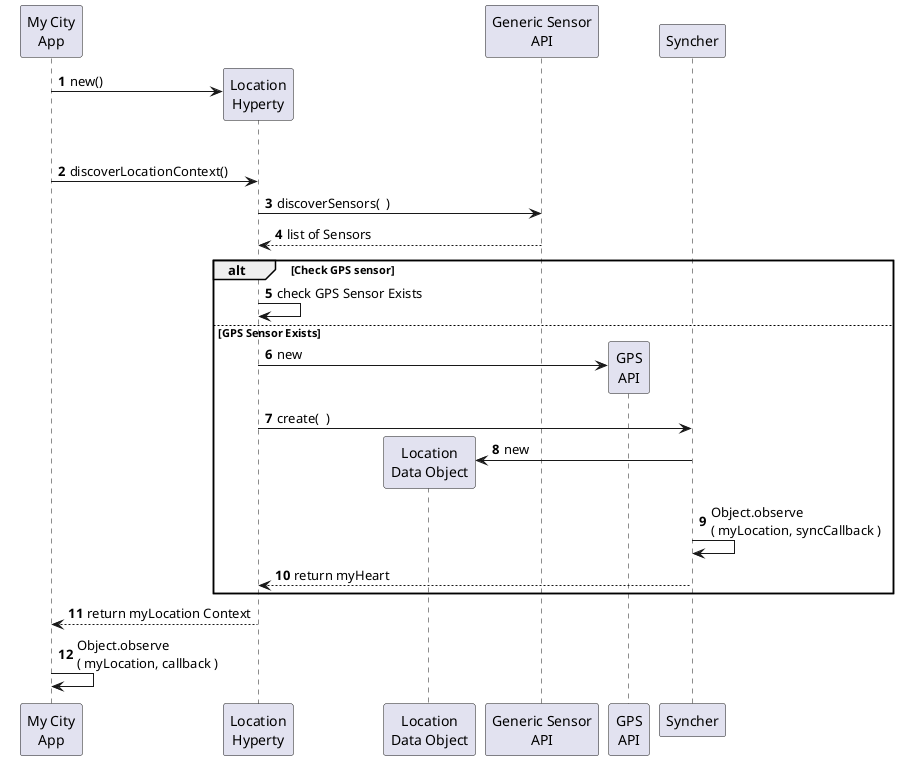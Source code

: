 @startuml
autonumber

participant "My City\nApp" as app

participant "Location\nHyperty" as myLocationHyperty

participant "Location\nData Object" as myLocationDO

participant "Generic Sensor\nAPI" as sensorAPI

participant "GPS\nAPI" as locationAPI

participant "Syncher" as sync

create myLocationHyperty

app ->  myLocationHyperty : new()

group discover available Context Location 

app ->  myLocationHyperty : discoverLocationContext()

myLocationHyperty -> sensorAPI : discoverSensors(  )

myLocationHyperty <-- sensorAPI : list of Sensors

alt Check GPS sensor

myLocationHyperty -> myLocationHyperty : check GPS Sensor Exists

else GPS Sensor Exists

create locationAPI

myLocationHyperty -> locationAPI : new

myLocationHyperty -> sync : create(  )

create myLocationDO 

sync -> myLocationDO : new

sync -> sync : Object.observe\n( myLocation, syncCallback )

myLocationHyperty <-- sync : return myHeart

end

app <--  myLocationHyperty : return myLocation Context

app -> app : Object.observe\n( myLocation, callback )

@enduml
